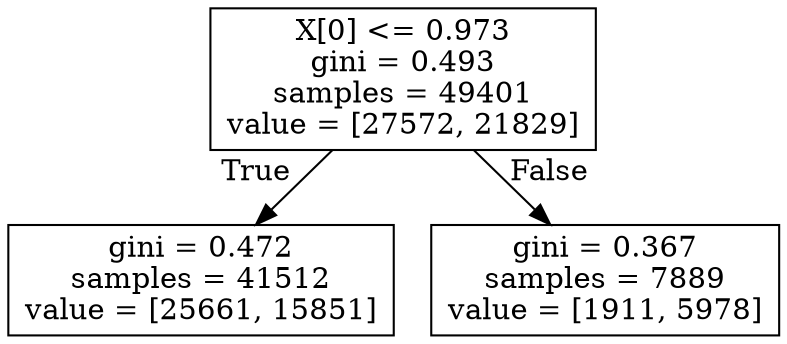 digraph Tree {
node [shape=box] ;
0 [label="X[0] <= 0.973\ngini = 0.493\nsamples = 49401\nvalue = [27572, 21829]"] ;
1 [label="gini = 0.472\nsamples = 41512\nvalue = [25661, 15851]"] ;
0 -> 1 [labeldistance=2.5, labelangle=45, headlabel="True"] ;
2 [label="gini = 0.367\nsamples = 7889\nvalue = [1911, 5978]"] ;
0 -> 2 [labeldistance=2.5, labelangle=-45, headlabel="False"] ;
}